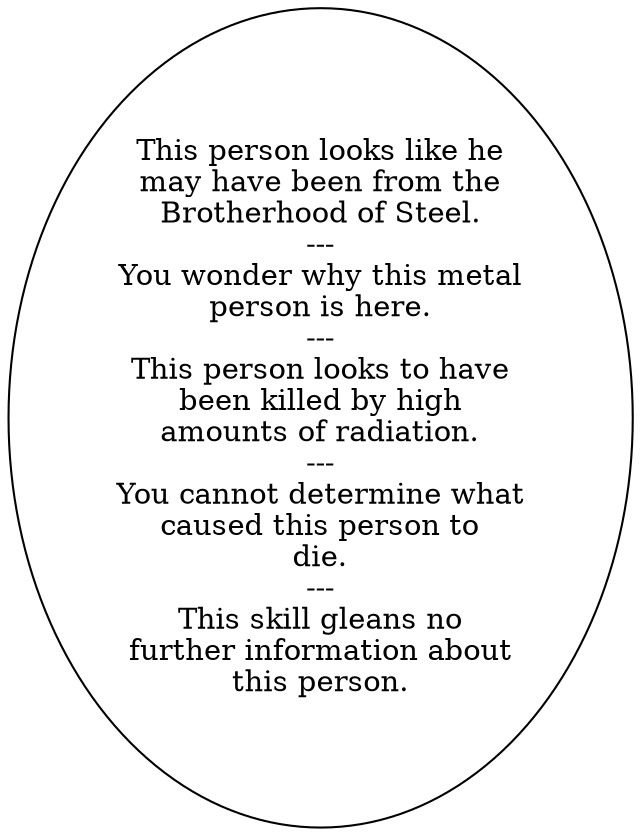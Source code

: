 digraph PERNPWR {
  "start" [style=filled       fillcolor="#FFFFFF"       color="#000000"]
  "start" [label="This person looks like he\nmay have been from the\nBrotherhood of Steel.\n---\nYou wonder why this metal\nperson is here.\n---\nThis person looks to have\nbeen killed by high\namounts of radiation.\n---\nYou cannot determine what\ncaused this person to\ndie.\n---\nThis skill gleans no\nfurther information about\nthis person."]
}